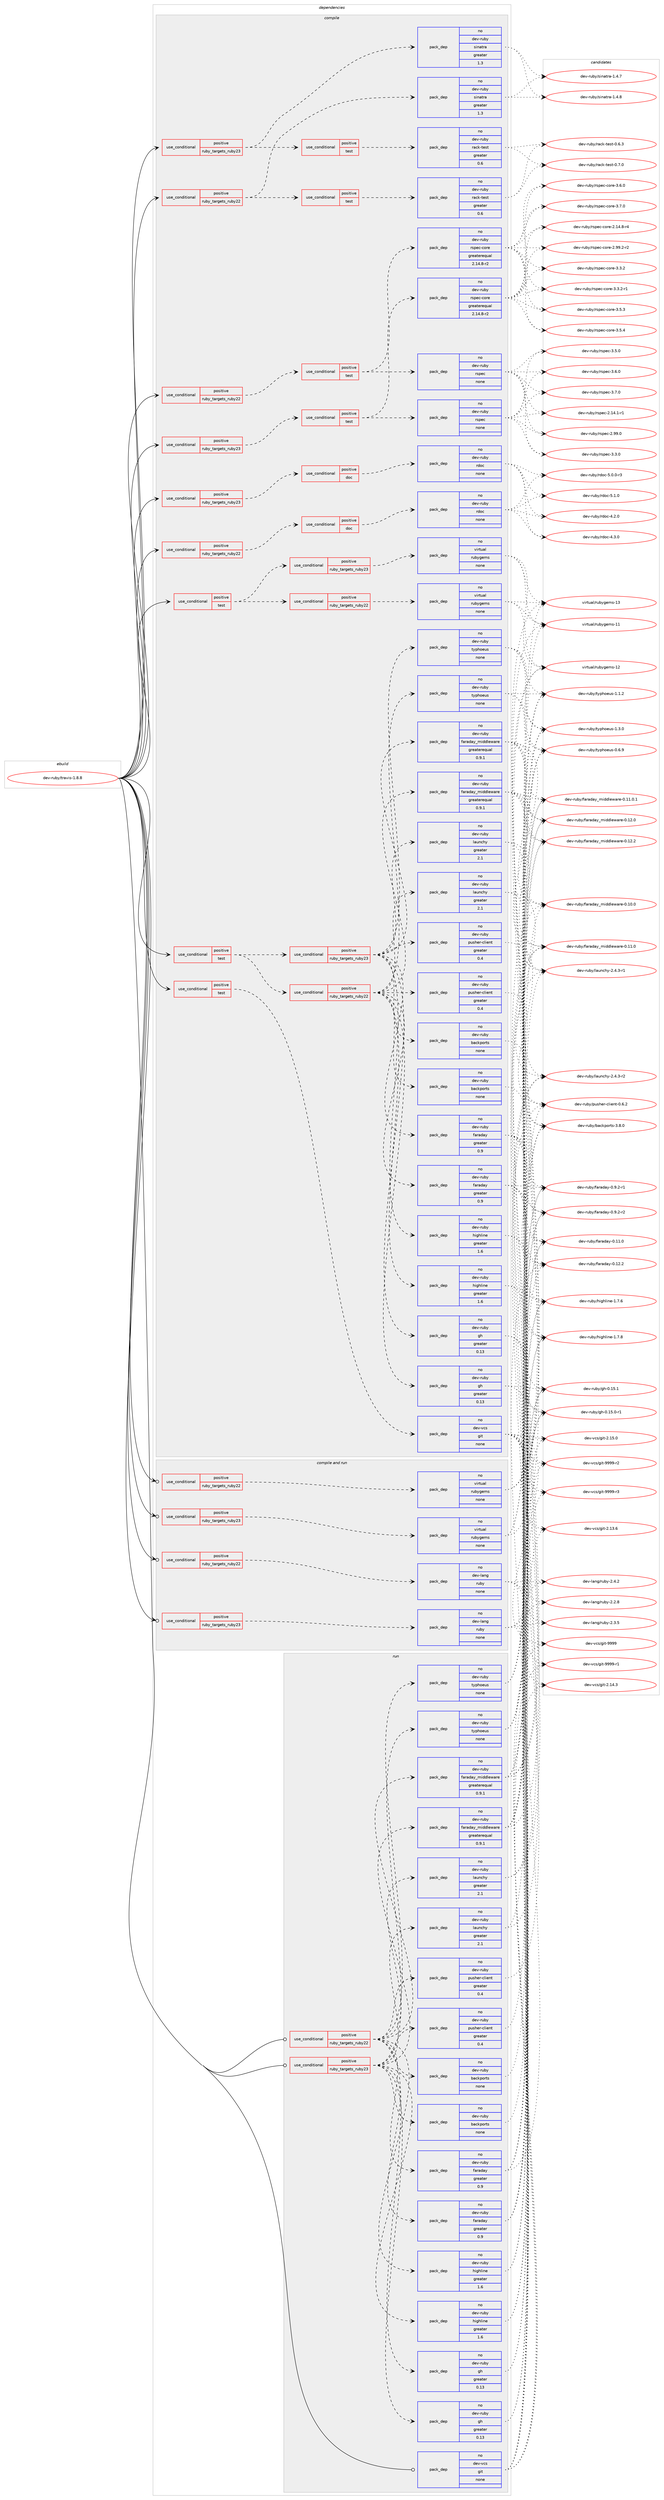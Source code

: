 digraph prolog {

# *************
# Graph options
# *************

newrank=true;
concentrate=true;
compound=true;
graph [rankdir=LR,fontname=Helvetica,fontsize=10,ranksep=1.5];#, ranksep=2.5, nodesep=0.2];
edge  [arrowhead=vee];
node  [fontname=Helvetica,fontsize=10];

# **********
# The ebuild
# **********

subgraph cluster_leftcol {
color=gray;
rank=same;
label=<<i>ebuild</i>>;
id [label="dev-ruby/travis-1.8.8", color=red, width=4, href="../dev-ruby/travis-1.8.8.svg"];
}

# ****************
# The dependencies
# ****************

subgraph cluster_midcol {
color=gray;
label=<<i>dependencies</i>>;
subgraph cluster_compile {
fillcolor="#eeeeee";
style=filled;
label=<<i>compile</i>>;
subgraph cond75368 {
dependency275379 [label=<<TABLE BORDER="0" CELLBORDER="1" CELLSPACING="0" CELLPADDING="4"><TR><TD ROWSPAN="3" CELLPADDING="10">use_conditional</TD></TR><TR><TD>positive</TD></TR><TR><TD>ruby_targets_ruby22</TD></TR></TABLE>>, shape=none, color=red];
subgraph cond75369 {
dependency275380 [label=<<TABLE BORDER="0" CELLBORDER="1" CELLSPACING="0" CELLPADDING="4"><TR><TD ROWSPAN="3" CELLPADDING="10">use_conditional</TD></TR><TR><TD>positive</TD></TR><TR><TD>doc</TD></TR></TABLE>>, shape=none, color=red];
subgraph pack195895 {
dependency275381 [label=<<TABLE BORDER="0" CELLBORDER="1" CELLSPACING="0" CELLPADDING="4" WIDTH="220"><TR><TD ROWSPAN="6" CELLPADDING="30">pack_dep</TD></TR><TR><TD WIDTH="110">no</TD></TR><TR><TD>dev-ruby</TD></TR><TR><TD>rdoc</TD></TR><TR><TD>none</TD></TR><TR><TD></TD></TR></TABLE>>, shape=none, color=blue];
}
dependency275380:e -> dependency275381:w [weight=20,style="dashed",arrowhead="vee"];
}
dependency275379:e -> dependency275380:w [weight=20,style="dashed",arrowhead="vee"];
}
id:e -> dependency275379:w [weight=20,style="solid",arrowhead="vee"];
subgraph cond75370 {
dependency275382 [label=<<TABLE BORDER="0" CELLBORDER="1" CELLSPACING="0" CELLPADDING="4"><TR><TD ROWSPAN="3" CELLPADDING="10">use_conditional</TD></TR><TR><TD>positive</TD></TR><TR><TD>ruby_targets_ruby22</TD></TR></TABLE>>, shape=none, color=red];
subgraph cond75371 {
dependency275383 [label=<<TABLE BORDER="0" CELLBORDER="1" CELLSPACING="0" CELLPADDING="4"><TR><TD ROWSPAN="3" CELLPADDING="10">use_conditional</TD></TR><TR><TD>positive</TD></TR><TR><TD>test</TD></TR></TABLE>>, shape=none, color=red];
subgraph pack195896 {
dependency275384 [label=<<TABLE BORDER="0" CELLBORDER="1" CELLSPACING="0" CELLPADDING="4" WIDTH="220"><TR><TD ROWSPAN="6" CELLPADDING="30">pack_dep</TD></TR><TR><TD WIDTH="110">no</TD></TR><TR><TD>dev-ruby</TD></TR><TR><TD>rack-test</TD></TR><TR><TD>greater</TD></TR><TR><TD>0.6</TD></TR></TABLE>>, shape=none, color=blue];
}
dependency275383:e -> dependency275384:w [weight=20,style="dashed",arrowhead="vee"];
}
dependency275382:e -> dependency275383:w [weight=20,style="dashed",arrowhead="vee"];
subgraph pack195897 {
dependency275385 [label=<<TABLE BORDER="0" CELLBORDER="1" CELLSPACING="0" CELLPADDING="4" WIDTH="220"><TR><TD ROWSPAN="6" CELLPADDING="30">pack_dep</TD></TR><TR><TD WIDTH="110">no</TD></TR><TR><TD>dev-ruby</TD></TR><TR><TD>sinatra</TD></TR><TR><TD>greater</TD></TR><TR><TD>1.3</TD></TR></TABLE>>, shape=none, color=blue];
}
dependency275382:e -> dependency275385:w [weight=20,style="dashed",arrowhead="vee"];
}
id:e -> dependency275382:w [weight=20,style="solid",arrowhead="vee"];
subgraph cond75372 {
dependency275386 [label=<<TABLE BORDER="0" CELLBORDER="1" CELLSPACING="0" CELLPADDING="4"><TR><TD ROWSPAN="3" CELLPADDING="10">use_conditional</TD></TR><TR><TD>positive</TD></TR><TR><TD>ruby_targets_ruby22</TD></TR></TABLE>>, shape=none, color=red];
subgraph cond75373 {
dependency275387 [label=<<TABLE BORDER="0" CELLBORDER="1" CELLSPACING="0" CELLPADDING="4"><TR><TD ROWSPAN="3" CELLPADDING="10">use_conditional</TD></TR><TR><TD>positive</TD></TR><TR><TD>test</TD></TR></TABLE>>, shape=none, color=red];
subgraph pack195898 {
dependency275388 [label=<<TABLE BORDER="0" CELLBORDER="1" CELLSPACING="0" CELLPADDING="4" WIDTH="220"><TR><TD ROWSPAN="6" CELLPADDING="30">pack_dep</TD></TR><TR><TD WIDTH="110">no</TD></TR><TR><TD>dev-ruby</TD></TR><TR><TD>rspec</TD></TR><TR><TD>none</TD></TR><TR><TD></TD></TR></TABLE>>, shape=none, color=blue];
}
dependency275387:e -> dependency275388:w [weight=20,style="dashed",arrowhead="vee"];
subgraph pack195899 {
dependency275389 [label=<<TABLE BORDER="0" CELLBORDER="1" CELLSPACING="0" CELLPADDING="4" WIDTH="220"><TR><TD ROWSPAN="6" CELLPADDING="30">pack_dep</TD></TR><TR><TD WIDTH="110">no</TD></TR><TR><TD>dev-ruby</TD></TR><TR><TD>rspec-core</TD></TR><TR><TD>greaterequal</TD></TR><TR><TD>2.14.8-r2</TD></TR></TABLE>>, shape=none, color=blue];
}
dependency275387:e -> dependency275389:w [weight=20,style="dashed",arrowhead="vee"];
}
dependency275386:e -> dependency275387:w [weight=20,style="dashed",arrowhead="vee"];
}
id:e -> dependency275386:w [weight=20,style="solid",arrowhead="vee"];
subgraph cond75374 {
dependency275390 [label=<<TABLE BORDER="0" CELLBORDER="1" CELLSPACING="0" CELLPADDING="4"><TR><TD ROWSPAN="3" CELLPADDING="10">use_conditional</TD></TR><TR><TD>positive</TD></TR><TR><TD>ruby_targets_ruby23</TD></TR></TABLE>>, shape=none, color=red];
subgraph cond75375 {
dependency275391 [label=<<TABLE BORDER="0" CELLBORDER="1" CELLSPACING="0" CELLPADDING="4"><TR><TD ROWSPAN="3" CELLPADDING="10">use_conditional</TD></TR><TR><TD>positive</TD></TR><TR><TD>doc</TD></TR></TABLE>>, shape=none, color=red];
subgraph pack195900 {
dependency275392 [label=<<TABLE BORDER="0" CELLBORDER="1" CELLSPACING="0" CELLPADDING="4" WIDTH="220"><TR><TD ROWSPAN="6" CELLPADDING="30">pack_dep</TD></TR><TR><TD WIDTH="110">no</TD></TR><TR><TD>dev-ruby</TD></TR><TR><TD>rdoc</TD></TR><TR><TD>none</TD></TR><TR><TD></TD></TR></TABLE>>, shape=none, color=blue];
}
dependency275391:e -> dependency275392:w [weight=20,style="dashed",arrowhead="vee"];
}
dependency275390:e -> dependency275391:w [weight=20,style="dashed",arrowhead="vee"];
}
id:e -> dependency275390:w [weight=20,style="solid",arrowhead="vee"];
subgraph cond75376 {
dependency275393 [label=<<TABLE BORDER="0" CELLBORDER="1" CELLSPACING="0" CELLPADDING="4"><TR><TD ROWSPAN="3" CELLPADDING="10">use_conditional</TD></TR><TR><TD>positive</TD></TR><TR><TD>ruby_targets_ruby23</TD></TR></TABLE>>, shape=none, color=red];
subgraph cond75377 {
dependency275394 [label=<<TABLE BORDER="0" CELLBORDER="1" CELLSPACING="0" CELLPADDING="4"><TR><TD ROWSPAN="3" CELLPADDING="10">use_conditional</TD></TR><TR><TD>positive</TD></TR><TR><TD>test</TD></TR></TABLE>>, shape=none, color=red];
subgraph pack195901 {
dependency275395 [label=<<TABLE BORDER="0" CELLBORDER="1" CELLSPACING="0" CELLPADDING="4" WIDTH="220"><TR><TD ROWSPAN="6" CELLPADDING="30">pack_dep</TD></TR><TR><TD WIDTH="110">no</TD></TR><TR><TD>dev-ruby</TD></TR><TR><TD>rack-test</TD></TR><TR><TD>greater</TD></TR><TR><TD>0.6</TD></TR></TABLE>>, shape=none, color=blue];
}
dependency275394:e -> dependency275395:w [weight=20,style="dashed",arrowhead="vee"];
}
dependency275393:e -> dependency275394:w [weight=20,style="dashed",arrowhead="vee"];
subgraph pack195902 {
dependency275396 [label=<<TABLE BORDER="0" CELLBORDER="1" CELLSPACING="0" CELLPADDING="4" WIDTH="220"><TR><TD ROWSPAN="6" CELLPADDING="30">pack_dep</TD></TR><TR><TD WIDTH="110">no</TD></TR><TR><TD>dev-ruby</TD></TR><TR><TD>sinatra</TD></TR><TR><TD>greater</TD></TR><TR><TD>1.3</TD></TR></TABLE>>, shape=none, color=blue];
}
dependency275393:e -> dependency275396:w [weight=20,style="dashed",arrowhead="vee"];
}
id:e -> dependency275393:w [weight=20,style="solid",arrowhead="vee"];
subgraph cond75378 {
dependency275397 [label=<<TABLE BORDER="0" CELLBORDER="1" CELLSPACING="0" CELLPADDING="4"><TR><TD ROWSPAN="3" CELLPADDING="10">use_conditional</TD></TR><TR><TD>positive</TD></TR><TR><TD>ruby_targets_ruby23</TD></TR></TABLE>>, shape=none, color=red];
subgraph cond75379 {
dependency275398 [label=<<TABLE BORDER="0" CELLBORDER="1" CELLSPACING="0" CELLPADDING="4"><TR><TD ROWSPAN="3" CELLPADDING="10">use_conditional</TD></TR><TR><TD>positive</TD></TR><TR><TD>test</TD></TR></TABLE>>, shape=none, color=red];
subgraph pack195903 {
dependency275399 [label=<<TABLE BORDER="0" CELLBORDER="1" CELLSPACING="0" CELLPADDING="4" WIDTH="220"><TR><TD ROWSPAN="6" CELLPADDING="30">pack_dep</TD></TR><TR><TD WIDTH="110">no</TD></TR><TR><TD>dev-ruby</TD></TR><TR><TD>rspec</TD></TR><TR><TD>none</TD></TR><TR><TD></TD></TR></TABLE>>, shape=none, color=blue];
}
dependency275398:e -> dependency275399:w [weight=20,style="dashed",arrowhead="vee"];
subgraph pack195904 {
dependency275400 [label=<<TABLE BORDER="0" CELLBORDER="1" CELLSPACING="0" CELLPADDING="4" WIDTH="220"><TR><TD ROWSPAN="6" CELLPADDING="30">pack_dep</TD></TR><TR><TD WIDTH="110">no</TD></TR><TR><TD>dev-ruby</TD></TR><TR><TD>rspec-core</TD></TR><TR><TD>greaterequal</TD></TR><TR><TD>2.14.8-r2</TD></TR></TABLE>>, shape=none, color=blue];
}
dependency275398:e -> dependency275400:w [weight=20,style="dashed",arrowhead="vee"];
}
dependency275397:e -> dependency275398:w [weight=20,style="dashed",arrowhead="vee"];
}
id:e -> dependency275397:w [weight=20,style="solid",arrowhead="vee"];
subgraph cond75380 {
dependency275401 [label=<<TABLE BORDER="0" CELLBORDER="1" CELLSPACING="0" CELLPADDING="4"><TR><TD ROWSPAN="3" CELLPADDING="10">use_conditional</TD></TR><TR><TD>positive</TD></TR><TR><TD>test</TD></TR></TABLE>>, shape=none, color=red];
subgraph cond75381 {
dependency275402 [label=<<TABLE BORDER="0" CELLBORDER="1" CELLSPACING="0" CELLPADDING="4"><TR><TD ROWSPAN="3" CELLPADDING="10">use_conditional</TD></TR><TR><TD>positive</TD></TR><TR><TD>ruby_targets_ruby22</TD></TR></TABLE>>, shape=none, color=red];
subgraph pack195905 {
dependency275403 [label=<<TABLE BORDER="0" CELLBORDER="1" CELLSPACING="0" CELLPADDING="4" WIDTH="220"><TR><TD ROWSPAN="6" CELLPADDING="30">pack_dep</TD></TR><TR><TD WIDTH="110">no</TD></TR><TR><TD>dev-ruby</TD></TR><TR><TD>backports</TD></TR><TR><TD>none</TD></TR><TR><TD></TD></TR></TABLE>>, shape=none, color=blue];
}
dependency275402:e -> dependency275403:w [weight=20,style="dashed",arrowhead="vee"];
subgraph pack195906 {
dependency275404 [label=<<TABLE BORDER="0" CELLBORDER="1" CELLSPACING="0" CELLPADDING="4" WIDTH="220"><TR><TD ROWSPAN="6" CELLPADDING="30">pack_dep</TD></TR><TR><TD WIDTH="110">no</TD></TR><TR><TD>dev-ruby</TD></TR><TR><TD>faraday</TD></TR><TR><TD>greater</TD></TR><TR><TD>0.9</TD></TR></TABLE>>, shape=none, color=blue];
}
dependency275402:e -> dependency275404:w [weight=20,style="dashed",arrowhead="vee"];
subgraph pack195907 {
dependency275405 [label=<<TABLE BORDER="0" CELLBORDER="1" CELLSPACING="0" CELLPADDING="4" WIDTH="220"><TR><TD ROWSPAN="6" CELLPADDING="30">pack_dep</TD></TR><TR><TD WIDTH="110">no</TD></TR><TR><TD>dev-ruby</TD></TR><TR><TD>faraday_middleware</TD></TR><TR><TD>greaterequal</TD></TR><TR><TD>0.9.1</TD></TR></TABLE>>, shape=none, color=blue];
}
dependency275402:e -> dependency275405:w [weight=20,style="dashed",arrowhead="vee"];
subgraph pack195908 {
dependency275406 [label=<<TABLE BORDER="0" CELLBORDER="1" CELLSPACING="0" CELLPADDING="4" WIDTH="220"><TR><TD ROWSPAN="6" CELLPADDING="30">pack_dep</TD></TR><TR><TD WIDTH="110">no</TD></TR><TR><TD>dev-ruby</TD></TR><TR><TD>gh</TD></TR><TR><TD>greater</TD></TR><TR><TD>0.13</TD></TR></TABLE>>, shape=none, color=blue];
}
dependency275402:e -> dependency275406:w [weight=20,style="dashed",arrowhead="vee"];
subgraph pack195909 {
dependency275407 [label=<<TABLE BORDER="0" CELLBORDER="1" CELLSPACING="0" CELLPADDING="4" WIDTH="220"><TR><TD ROWSPAN="6" CELLPADDING="30">pack_dep</TD></TR><TR><TD WIDTH="110">no</TD></TR><TR><TD>dev-ruby</TD></TR><TR><TD>highline</TD></TR><TR><TD>greater</TD></TR><TR><TD>1.6</TD></TR></TABLE>>, shape=none, color=blue];
}
dependency275402:e -> dependency275407:w [weight=20,style="dashed",arrowhead="vee"];
subgraph pack195910 {
dependency275408 [label=<<TABLE BORDER="0" CELLBORDER="1" CELLSPACING="0" CELLPADDING="4" WIDTH="220"><TR><TD ROWSPAN="6" CELLPADDING="30">pack_dep</TD></TR><TR><TD WIDTH="110">no</TD></TR><TR><TD>dev-ruby</TD></TR><TR><TD>launchy</TD></TR><TR><TD>greater</TD></TR><TR><TD>2.1</TD></TR></TABLE>>, shape=none, color=blue];
}
dependency275402:e -> dependency275408:w [weight=20,style="dashed",arrowhead="vee"];
subgraph pack195911 {
dependency275409 [label=<<TABLE BORDER="0" CELLBORDER="1" CELLSPACING="0" CELLPADDING="4" WIDTH="220"><TR><TD ROWSPAN="6" CELLPADDING="30">pack_dep</TD></TR><TR><TD WIDTH="110">no</TD></TR><TR><TD>dev-ruby</TD></TR><TR><TD>pusher-client</TD></TR><TR><TD>greater</TD></TR><TR><TD>0.4</TD></TR></TABLE>>, shape=none, color=blue];
}
dependency275402:e -> dependency275409:w [weight=20,style="dashed",arrowhead="vee"];
subgraph pack195912 {
dependency275410 [label=<<TABLE BORDER="0" CELLBORDER="1" CELLSPACING="0" CELLPADDING="4" WIDTH="220"><TR><TD ROWSPAN="6" CELLPADDING="30">pack_dep</TD></TR><TR><TD WIDTH="110">no</TD></TR><TR><TD>dev-ruby</TD></TR><TR><TD>typhoeus</TD></TR><TR><TD>none</TD></TR><TR><TD></TD></TR></TABLE>>, shape=none, color=blue];
}
dependency275402:e -> dependency275410:w [weight=20,style="dashed",arrowhead="vee"];
}
dependency275401:e -> dependency275402:w [weight=20,style="dashed",arrowhead="vee"];
subgraph cond75382 {
dependency275411 [label=<<TABLE BORDER="0" CELLBORDER="1" CELLSPACING="0" CELLPADDING="4"><TR><TD ROWSPAN="3" CELLPADDING="10">use_conditional</TD></TR><TR><TD>positive</TD></TR><TR><TD>ruby_targets_ruby23</TD></TR></TABLE>>, shape=none, color=red];
subgraph pack195913 {
dependency275412 [label=<<TABLE BORDER="0" CELLBORDER="1" CELLSPACING="0" CELLPADDING="4" WIDTH="220"><TR><TD ROWSPAN="6" CELLPADDING="30">pack_dep</TD></TR><TR><TD WIDTH="110">no</TD></TR><TR><TD>dev-ruby</TD></TR><TR><TD>backports</TD></TR><TR><TD>none</TD></TR><TR><TD></TD></TR></TABLE>>, shape=none, color=blue];
}
dependency275411:e -> dependency275412:w [weight=20,style="dashed",arrowhead="vee"];
subgraph pack195914 {
dependency275413 [label=<<TABLE BORDER="0" CELLBORDER="1" CELLSPACING="0" CELLPADDING="4" WIDTH="220"><TR><TD ROWSPAN="6" CELLPADDING="30">pack_dep</TD></TR><TR><TD WIDTH="110">no</TD></TR><TR><TD>dev-ruby</TD></TR><TR><TD>faraday</TD></TR><TR><TD>greater</TD></TR><TR><TD>0.9</TD></TR></TABLE>>, shape=none, color=blue];
}
dependency275411:e -> dependency275413:w [weight=20,style="dashed",arrowhead="vee"];
subgraph pack195915 {
dependency275414 [label=<<TABLE BORDER="0" CELLBORDER="1" CELLSPACING="0" CELLPADDING="4" WIDTH="220"><TR><TD ROWSPAN="6" CELLPADDING="30">pack_dep</TD></TR><TR><TD WIDTH="110">no</TD></TR><TR><TD>dev-ruby</TD></TR><TR><TD>faraday_middleware</TD></TR><TR><TD>greaterequal</TD></TR><TR><TD>0.9.1</TD></TR></TABLE>>, shape=none, color=blue];
}
dependency275411:e -> dependency275414:w [weight=20,style="dashed",arrowhead="vee"];
subgraph pack195916 {
dependency275415 [label=<<TABLE BORDER="0" CELLBORDER="1" CELLSPACING="0" CELLPADDING="4" WIDTH="220"><TR><TD ROWSPAN="6" CELLPADDING="30">pack_dep</TD></TR><TR><TD WIDTH="110">no</TD></TR><TR><TD>dev-ruby</TD></TR><TR><TD>gh</TD></TR><TR><TD>greater</TD></TR><TR><TD>0.13</TD></TR></TABLE>>, shape=none, color=blue];
}
dependency275411:e -> dependency275415:w [weight=20,style="dashed",arrowhead="vee"];
subgraph pack195917 {
dependency275416 [label=<<TABLE BORDER="0" CELLBORDER="1" CELLSPACING="0" CELLPADDING="4" WIDTH="220"><TR><TD ROWSPAN="6" CELLPADDING="30">pack_dep</TD></TR><TR><TD WIDTH="110">no</TD></TR><TR><TD>dev-ruby</TD></TR><TR><TD>highline</TD></TR><TR><TD>greater</TD></TR><TR><TD>1.6</TD></TR></TABLE>>, shape=none, color=blue];
}
dependency275411:e -> dependency275416:w [weight=20,style="dashed",arrowhead="vee"];
subgraph pack195918 {
dependency275417 [label=<<TABLE BORDER="0" CELLBORDER="1" CELLSPACING="0" CELLPADDING="4" WIDTH="220"><TR><TD ROWSPAN="6" CELLPADDING="30">pack_dep</TD></TR><TR><TD WIDTH="110">no</TD></TR><TR><TD>dev-ruby</TD></TR><TR><TD>launchy</TD></TR><TR><TD>greater</TD></TR><TR><TD>2.1</TD></TR></TABLE>>, shape=none, color=blue];
}
dependency275411:e -> dependency275417:w [weight=20,style="dashed",arrowhead="vee"];
subgraph pack195919 {
dependency275418 [label=<<TABLE BORDER="0" CELLBORDER="1" CELLSPACING="0" CELLPADDING="4" WIDTH="220"><TR><TD ROWSPAN="6" CELLPADDING="30">pack_dep</TD></TR><TR><TD WIDTH="110">no</TD></TR><TR><TD>dev-ruby</TD></TR><TR><TD>pusher-client</TD></TR><TR><TD>greater</TD></TR><TR><TD>0.4</TD></TR></TABLE>>, shape=none, color=blue];
}
dependency275411:e -> dependency275418:w [weight=20,style="dashed",arrowhead="vee"];
subgraph pack195920 {
dependency275419 [label=<<TABLE BORDER="0" CELLBORDER="1" CELLSPACING="0" CELLPADDING="4" WIDTH="220"><TR><TD ROWSPAN="6" CELLPADDING="30">pack_dep</TD></TR><TR><TD WIDTH="110">no</TD></TR><TR><TD>dev-ruby</TD></TR><TR><TD>typhoeus</TD></TR><TR><TD>none</TD></TR><TR><TD></TD></TR></TABLE>>, shape=none, color=blue];
}
dependency275411:e -> dependency275419:w [weight=20,style="dashed",arrowhead="vee"];
}
dependency275401:e -> dependency275411:w [weight=20,style="dashed",arrowhead="vee"];
}
id:e -> dependency275401:w [weight=20,style="solid",arrowhead="vee"];
subgraph cond75383 {
dependency275420 [label=<<TABLE BORDER="0" CELLBORDER="1" CELLSPACING="0" CELLPADDING="4"><TR><TD ROWSPAN="3" CELLPADDING="10">use_conditional</TD></TR><TR><TD>positive</TD></TR><TR><TD>test</TD></TR></TABLE>>, shape=none, color=red];
subgraph cond75384 {
dependency275421 [label=<<TABLE BORDER="0" CELLBORDER="1" CELLSPACING="0" CELLPADDING="4"><TR><TD ROWSPAN="3" CELLPADDING="10">use_conditional</TD></TR><TR><TD>positive</TD></TR><TR><TD>ruby_targets_ruby22</TD></TR></TABLE>>, shape=none, color=red];
subgraph pack195921 {
dependency275422 [label=<<TABLE BORDER="0" CELLBORDER="1" CELLSPACING="0" CELLPADDING="4" WIDTH="220"><TR><TD ROWSPAN="6" CELLPADDING="30">pack_dep</TD></TR><TR><TD WIDTH="110">no</TD></TR><TR><TD>virtual</TD></TR><TR><TD>rubygems</TD></TR><TR><TD>none</TD></TR><TR><TD></TD></TR></TABLE>>, shape=none, color=blue];
}
dependency275421:e -> dependency275422:w [weight=20,style="dashed",arrowhead="vee"];
}
dependency275420:e -> dependency275421:w [weight=20,style="dashed",arrowhead="vee"];
subgraph cond75385 {
dependency275423 [label=<<TABLE BORDER="0" CELLBORDER="1" CELLSPACING="0" CELLPADDING="4"><TR><TD ROWSPAN="3" CELLPADDING="10">use_conditional</TD></TR><TR><TD>positive</TD></TR><TR><TD>ruby_targets_ruby23</TD></TR></TABLE>>, shape=none, color=red];
subgraph pack195922 {
dependency275424 [label=<<TABLE BORDER="0" CELLBORDER="1" CELLSPACING="0" CELLPADDING="4" WIDTH="220"><TR><TD ROWSPAN="6" CELLPADDING="30">pack_dep</TD></TR><TR><TD WIDTH="110">no</TD></TR><TR><TD>virtual</TD></TR><TR><TD>rubygems</TD></TR><TR><TD>none</TD></TR><TR><TD></TD></TR></TABLE>>, shape=none, color=blue];
}
dependency275423:e -> dependency275424:w [weight=20,style="dashed",arrowhead="vee"];
}
dependency275420:e -> dependency275423:w [weight=20,style="dashed",arrowhead="vee"];
}
id:e -> dependency275420:w [weight=20,style="solid",arrowhead="vee"];
subgraph cond75386 {
dependency275425 [label=<<TABLE BORDER="0" CELLBORDER="1" CELLSPACING="0" CELLPADDING="4"><TR><TD ROWSPAN="3" CELLPADDING="10">use_conditional</TD></TR><TR><TD>positive</TD></TR><TR><TD>test</TD></TR></TABLE>>, shape=none, color=red];
subgraph pack195923 {
dependency275426 [label=<<TABLE BORDER="0" CELLBORDER="1" CELLSPACING="0" CELLPADDING="4" WIDTH="220"><TR><TD ROWSPAN="6" CELLPADDING="30">pack_dep</TD></TR><TR><TD WIDTH="110">no</TD></TR><TR><TD>dev-vcs</TD></TR><TR><TD>git</TD></TR><TR><TD>none</TD></TR><TR><TD></TD></TR></TABLE>>, shape=none, color=blue];
}
dependency275425:e -> dependency275426:w [weight=20,style="dashed",arrowhead="vee"];
}
id:e -> dependency275425:w [weight=20,style="solid",arrowhead="vee"];
}
subgraph cluster_compileandrun {
fillcolor="#eeeeee";
style=filled;
label=<<i>compile and run</i>>;
subgraph cond75387 {
dependency275427 [label=<<TABLE BORDER="0" CELLBORDER="1" CELLSPACING="0" CELLPADDING="4"><TR><TD ROWSPAN="3" CELLPADDING="10">use_conditional</TD></TR><TR><TD>positive</TD></TR><TR><TD>ruby_targets_ruby22</TD></TR></TABLE>>, shape=none, color=red];
subgraph pack195924 {
dependency275428 [label=<<TABLE BORDER="0" CELLBORDER="1" CELLSPACING="0" CELLPADDING="4" WIDTH="220"><TR><TD ROWSPAN="6" CELLPADDING="30">pack_dep</TD></TR><TR><TD WIDTH="110">no</TD></TR><TR><TD>dev-lang</TD></TR><TR><TD>ruby</TD></TR><TR><TD>none</TD></TR><TR><TD></TD></TR></TABLE>>, shape=none, color=blue];
}
dependency275427:e -> dependency275428:w [weight=20,style="dashed",arrowhead="vee"];
}
id:e -> dependency275427:w [weight=20,style="solid",arrowhead="odotvee"];
subgraph cond75388 {
dependency275429 [label=<<TABLE BORDER="0" CELLBORDER="1" CELLSPACING="0" CELLPADDING="4"><TR><TD ROWSPAN="3" CELLPADDING="10">use_conditional</TD></TR><TR><TD>positive</TD></TR><TR><TD>ruby_targets_ruby22</TD></TR></TABLE>>, shape=none, color=red];
subgraph pack195925 {
dependency275430 [label=<<TABLE BORDER="0" CELLBORDER="1" CELLSPACING="0" CELLPADDING="4" WIDTH="220"><TR><TD ROWSPAN="6" CELLPADDING="30">pack_dep</TD></TR><TR><TD WIDTH="110">no</TD></TR><TR><TD>virtual</TD></TR><TR><TD>rubygems</TD></TR><TR><TD>none</TD></TR><TR><TD></TD></TR></TABLE>>, shape=none, color=blue];
}
dependency275429:e -> dependency275430:w [weight=20,style="dashed",arrowhead="vee"];
}
id:e -> dependency275429:w [weight=20,style="solid",arrowhead="odotvee"];
subgraph cond75389 {
dependency275431 [label=<<TABLE BORDER="0" CELLBORDER="1" CELLSPACING="0" CELLPADDING="4"><TR><TD ROWSPAN="3" CELLPADDING="10">use_conditional</TD></TR><TR><TD>positive</TD></TR><TR><TD>ruby_targets_ruby23</TD></TR></TABLE>>, shape=none, color=red];
subgraph pack195926 {
dependency275432 [label=<<TABLE BORDER="0" CELLBORDER="1" CELLSPACING="0" CELLPADDING="4" WIDTH="220"><TR><TD ROWSPAN="6" CELLPADDING="30">pack_dep</TD></TR><TR><TD WIDTH="110">no</TD></TR><TR><TD>dev-lang</TD></TR><TR><TD>ruby</TD></TR><TR><TD>none</TD></TR><TR><TD></TD></TR></TABLE>>, shape=none, color=blue];
}
dependency275431:e -> dependency275432:w [weight=20,style="dashed",arrowhead="vee"];
}
id:e -> dependency275431:w [weight=20,style="solid",arrowhead="odotvee"];
subgraph cond75390 {
dependency275433 [label=<<TABLE BORDER="0" CELLBORDER="1" CELLSPACING="0" CELLPADDING="4"><TR><TD ROWSPAN="3" CELLPADDING="10">use_conditional</TD></TR><TR><TD>positive</TD></TR><TR><TD>ruby_targets_ruby23</TD></TR></TABLE>>, shape=none, color=red];
subgraph pack195927 {
dependency275434 [label=<<TABLE BORDER="0" CELLBORDER="1" CELLSPACING="0" CELLPADDING="4" WIDTH="220"><TR><TD ROWSPAN="6" CELLPADDING="30">pack_dep</TD></TR><TR><TD WIDTH="110">no</TD></TR><TR><TD>virtual</TD></TR><TR><TD>rubygems</TD></TR><TR><TD>none</TD></TR><TR><TD></TD></TR></TABLE>>, shape=none, color=blue];
}
dependency275433:e -> dependency275434:w [weight=20,style="dashed",arrowhead="vee"];
}
id:e -> dependency275433:w [weight=20,style="solid",arrowhead="odotvee"];
}
subgraph cluster_run {
fillcolor="#eeeeee";
style=filled;
label=<<i>run</i>>;
subgraph cond75391 {
dependency275435 [label=<<TABLE BORDER="0" CELLBORDER="1" CELLSPACING="0" CELLPADDING="4"><TR><TD ROWSPAN="3" CELLPADDING="10">use_conditional</TD></TR><TR><TD>positive</TD></TR><TR><TD>ruby_targets_ruby22</TD></TR></TABLE>>, shape=none, color=red];
subgraph pack195928 {
dependency275436 [label=<<TABLE BORDER="0" CELLBORDER="1" CELLSPACING="0" CELLPADDING="4" WIDTH="220"><TR><TD ROWSPAN="6" CELLPADDING="30">pack_dep</TD></TR><TR><TD WIDTH="110">no</TD></TR><TR><TD>dev-ruby</TD></TR><TR><TD>backports</TD></TR><TR><TD>none</TD></TR><TR><TD></TD></TR></TABLE>>, shape=none, color=blue];
}
dependency275435:e -> dependency275436:w [weight=20,style="dashed",arrowhead="vee"];
subgraph pack195929 {
dependency275437 [label=<<TABLE BORDER="0" CELLBORDER="1" CELLSPACING="0" CELLPADDING="4" WIDTH="220"><TR><TD ROWSPAN="6" CELLPADDING="30">pack_dep</TD></TR><TR><TD WIDTH="110">no</TD></TR><TR><TD>dev-ruby</TD></TR><TR><TD>faraday</TD></TR><TR><TD>greater</TD></TR><TR><TD>0.9</TD></TR></TABLE>>, shape=none, color=blue];
}
dependency275435:e -> dependency275437:w [weight=20,style="dashed",arrowhead="vee"];
subgraph pack195930 {
dependency275438 [label=<<TABLE BORDER="0" CELLBORDER="1" CELLSPACING="0" CELLPADDING="4" WIDTH="220"><TR><TD ROWSPAN="6" CELLPADDING="30">pack_dep</TD></TR><TR><TD WIDTH="110">no</TD></TR><TR><TD>dev-ruby</TD></TR><TR><TD>faraday_middleware</TD></TR><TR><TD>greaterequal</TD></TR><TR><TD>0.9.1</TD></TR></TABLE>>, shape=none, color=blue];
}
dependency275435:e -> dependency275438:w [weight=20,style="dashed",arrowhead="vee"];
subgraph pack195931 {
dependency275439 [label=<<TABLE BORDER="0" CELLBORDER="1" CELLSPACING="0" CELLPADDING="4" WIDTH="220"><TR><TD ROWSPAN="6" CELLPADDING="30">pack_dep</TD></TR><TR><TD WIDTH="110">no</TD></TR><TR><TD>dev-ruby</TD></TR><TR><TD>gh</TD></TR><TR><TD>greater</TD></TR><TR><TD>0.13</TD></TR></TABLE>>, shape=none, color=blue];
}
dependency275435:e -> dependency275439:w [weight=20,style="dashed",arrowhead="vee"];
subgraph pack195932 {
dependency275440 [label=<<TABLE BORDER="0" CELLBORDER="1" CELLSPACING="0" CELLPADDING="4" WIDTH="220"><TR><TD ROWSPAN="6" CELLPADDING="30">pack_dep</TD></TR><TR><TD WIDTH="110">no</TD></TR><TR><TD>dev-ruby</TD></TR><TR><TD>highline</TD></TR><TR><TD>greater</TD></TR><TR><TD>1.6</TD></TR></TABLE>>, shape=none, color=blue];
}
dependency275435:e -> dependency275440:w [weight=20,style="dashed",arrowhead="vee"];
subgraph pack195933 {
dependency275441 [label=<<TABLE BORDER="0" CELLBORDER="1" CELLSPACING="0" CELLPADDING="4" WIDTH="220"><TR><TD ROWSPAN="6" CELLPADDING="30">pack_dep</TD></TR><TR><TD WIDTH="110">no</TD></TR><TR><TD>dev-ruby</TD></TR><TR><TD>launchy</TD></TR><TR><TD>greater</TD></TR><TR><TD>2.1</TD></TR></TABLE>>, shape=none, color=blue];
}
dependency275435:e -> dependency275441:w [weight=20,style="dashed",arrowhead="vee"];
subgraph pack195934 {
dependency275442 [label=<<TABLE BORDER="0" CELLBORDER="1" CELLSPACING="0" CELLPADDING="4" WIDTH="220"><TR><TD ROWSPAN="6" CELLPADDING="30">pack_dep</TD></TR><TR><TD WIDTH="110">no</TD></TR><TR><TD>dev-ruby</TD></TR><TR><TD>pusher-client</TD></TR><TR><TD>greater</TD></TR><TR><TD>0.4</TD></TR></TABLE>>, shape=none, color=blue];
}
dependency275435:e -> dependency275442:w [weight=20,style="dashed",arrowhead="vee"];
subgraph pack195935 {
dependency275443 [label=<<TABLE BORDER="0" CELLBORDER="1" CELLSPACING="0" CELLPADDING="4" WIDTH="220"><TR><TD ROWSPAN="6" CELLPADDING="30">pack_dep</TD></TR><TR><TD WIDTH="110">no</TD></TR><TR><TD>dev-ruby</TD></TR><TR><TD>typhoeus</TD></TR><TR><TD>none</TD></TR><TR><TD></TD></TR></TABLE>>, shape=none, color=blue];
}
dependency275435:e -> dependency275443:w [weight=20,style="dashed",arrowhead="vee"];
}
id:e -> dependency275435:w [weight=20,style="solid",arrowhead="odot"];
subgraph cond75392 {
dependency275444 [label=<<TABLE BORDER="0" CELLBORDER="1" CELLSPACING="0" CELLPADDING="4"><TR><TD ROWSPAN="3" CELLPADDING="10">use_conditional</TD></TR><TR><TD>positive</TD></TR><TR><TD>ruby_targets_ruby23</TD></TR></TABLE>>, shape=none, color=red];
subgraph pack195936 {
dependency275445 [label=<<TABLE BORDER="0" CELLBORDER="1" CELLSPACING="0" CELLPADDING="4" WIDTH="220"><TR><TD ROWSPAN="6" CELLPADDING="30">pack_dep</TD></TR><TR><TD WIDTH="110">no</TD></TR><TR><TD>dev-ruby</TD></TR><TR><TD>backports</TD></TR><TR><TD>none</TD></TR><TR><TD></TD></TR></TABLE>>, shape=none, color=blue];
}
dependency275444:e -> dependency275445:w [weight=20,style="dashed",arrowhead="vee"];
subgraph pack195937 {
dependency275446 [label=<<TABLE BORDER="0" CELLBORDER="1" CELLSPACING="0" CELLPADDING="4" WIDTH="220"><TR><TD ROWSPAN="6" CELLPADDING="30">pack_dep</TD></TR><TR><TD WIDTH="110">no</TD></TR><TR><TD>dev-ruby</TD></TR><TR><TD>faraday</TD></TR><TR><TD>greater</TD></TR><TR><TD>0.9</TD></TR></TABLE>>, shape=none, color=blue];
}
dependency275444:e -> dependency275446:w [weight=20,style="dashed",arrowhead="vee"];
subgraph pack195938 {
dependency275447 [label=<<TABLE BORDER="0" CELLBORDER="1" CELLSPACING="0" CELLPADDING="4" WIDTH="220"><TR><TD ROWSPAN="6" CELLPADDING="30">pack_dep</TD></TR><TR><TD WIDTH="110">no</TD></TR><TR><TD>dev-ruby</TD></TR><TR><TD>faraday_middleware</TD></TR><TR><TD>greaterequal</TD></TR><TR><TD>0.9.1</TD></TR></TABLE>>, shape=none, color=blue];
}
dependency275444:e -> dependency275447:w [weight=20,style="dashed",arrowhead="vee"];
subgraph pack195939 {
dependency275448 [label=<<TABLE BORDER="0" CELLBORDER="1" CELLSPACING="0" CELLPADDING="4" WIDTH="220"><TR><TD ROWSPAN="6" CELLPADDING="30">pack_dep</TD></TR><TR><TD WIDTH="110">no</TD></TR><TR><TD>dev-ruby</TD></TR><TR><TD>gh</TD></TR><TR><TD>greater</TD></TR><TR><TD>0.13</TD></TR></TABLE>>, shape=none, color=blue];
}
dependency275444:e -> dependency275448:w [weight=20,style="dashed",arrowhead="vee"];
subgraph pack195940 {
dependency275449 [label=<<TABLE BORDER="0" CELLBORDER="1" CELLSPACING="0" CELLPADDING="4" WIDTH="220"><TR><TD ROWSPAN="6" CELLPADDING="30">pack_dep</TD></TR><TR><TD WIDTH="110">no</TD></TR><TR><TD>dev-ruby</TD></TR><TR><TD>highline</TD></TR><TR><TD>greater</TD></TR><TR><TD>1.6</TD></TR></TABLE>>, shape=none, color=blue];
}
dependency275444:e -> dependency275449:w [weight=20,style="dashed",arrowhead="vee"];
subgraph pack195941 {
dependency275450 [label=<<TABLE BORDER="0" CELLBORDER="1" CELLSPACING="0" CELLPADDING="4" WIDTH="220"><TR><TD ROWSPAN="6" CELLPADDING="30">pack_dep</TD></TR><TR><TD WIDTH="110">no</TD></TR><TR><TD>dev-ruby</TD></TR><TR><TD>launchy</TD></TR><TR><TD>greater</TD></TR><TR><TD>2.1</TD></TR></TABLE>>, shape=none, color=blue];
}
dependency275444:e -> dependency275450:w [weight=20,style="dashed",arrowhead="vee"];
subgraph pack195942 {
dependency275451 [label=<<TABLE BORDER="0" CELLBORDER="1" CELLSPACING="0" CELLPADDING="4" WIDTH="220"><TR><TD ROWSPAN="6" CELLPADDING="30">pack_dep</TD></TR><TR><TD WIDTH="110">no</TD></TR><TR><TD>dev-ruby</TD></TR><TR><TD>pusher-client</TD></TR><TR><TD>greater</TD></TR><TR><TD>0.4</TD></TR></TABLE>>, shape=none, color=blue];
}
dependency275444:e -> dependency275451:w [weight=20,style="dashed",arrowhead="vee"];
subgraph pack195943 {
dependency275452 [label=<<TABLE BORDER="0" CELLBORDER="1" CELLSPACING="0" CELLPADDING="4" WIDTH="220"><TR><TD ROWSPAN="6" CELLPADDING="30">pack_dep</TD></TR><TR><TD WIDTH="110">no</TD></TR><TR><TD>dev-ruby</TD></TR><TR><TD>typhoeus</TD></TR><TR><TD>none</TD></TR><TR><TD></TD></TR></TABLE>>, shape=none, color=blue];
}
dependency275444:e -> dependency275452:w [weight=20,style="dashed",arrowhead="vee"];
}
id:e -> dependency275444:w [weight=20,style="solid",arrowhead="odot"];
subgraph pack195944 {
dependency275453 [label=<<TABLE BORDER="0" CELLBORDER="1" CELLSPACING="0" CELLPADDING="4" WIDTH="220"><TR><TD ROWSPAN="6" CELLPADDING="30">pack_dep</TD></TR><TR><TD WIDTH="110">no</TD></TR><TR><TD>dev-vcs</TD></TR><TR><TD>git</TD></TR><TR><TD>none</TD></TR><TR><TD></TD></TR></TABLE>>, shape=none, color=blue];
}
id:e -> dependency275453:w [weight=20,style="solid",arrowhead="odot"];
}
}

# **************
# The candidates
# **************

subgraph cluster_choices {
rank=same;
color=gray;
label=<<i>candidates</i>>;

subgraph choice195895 {
color=black;
nodesep=1;
choice10010111845114117981214711410011199455246504648 [label="dev-ruby/rdoc-4.2.0", color=red, width=4,href="../dev-ruby/rdoc-4.2.0.svg"];
choice10010111845114117981214711410011199455246514648 [label="dev-ruby/rdoc-4.3.0", color=red, width=4,href="../dev-ruby/rdoc-4.3.0.svg"];
choice100101118451141179812147114100111994553464846484511451 [label="dev-ruby/rdoc-5.0.0-r3", color=red, width=4,href="../dev-ruby/rdoc-5.0.0-r3.svg"];
choice10010111845114117981214711410011199455346494648 [label="dev-ruby/rdoc-5.1.0", color=red, width=4,href="../dev-ruby/rdoc-5.1.0.svg"];
dependency275381:e -> choice10010111845114117981214711410011199455246504648:w [style=dotted,weight="100"];
dependency275381:e -> choice10010111845114117981214711410011199455246514648:w [style=dotted,weight="100"];
dependency275381:e -> choice100101118451141179812147114100111994553464846484511451:w [style=dotted,weight="100"];
dependency275381:e -> choice10010111845114117981214711410011199455346494648:w [style=dotted,weight="100"];
}
subgraph choice195896 {
color=black;
nodesep=1;
choice100101118451141179812147114979910745116101115116454846544651 [label="dev-ruby/rack-test-0.6.3", color=red, width=4,href="../dev-ruby/rack-test-0.6.3.svg"];
choice100101118451141179812147114979910745116101115116454846554648 [label="dev-ruby/rack-test-0.7.0", color=red, width=4,href="../dev-ruby/rack-test-0.7.0.svg"];
dependency275384:e -> choice100101118451141179812147114979910745116101115116454846544651:w [style=dotted,weight="100"];
dependency275384:e -> choice100101118451141179812147114979910745116101115116454846554648:w [style=dotted,weight="100"];
}
subgraph choice195897 {
color=black;
nodesep=1;
choice1001011184511411798121471151051109711611497454946524655 [label="dev-ruby/sinatra-1.4.7", color=red, width=4,href="../dev-ruby/sinatra-1.4.7.svg"];
choice1001011184511411798121471151051109711611497454946524656 [label="dev-ruby/sinatra-1.4.8", color=red, width=4,href="../dev-ruby/sinatra-1.4.8.svg"];
dependency275385:e -> choice1001011184511411798121471151051109711611497454946524655:w [style=dotted,weight="100"];
dependency275385:e -> choice1001011184511411798121471151051109711611497454946524656:w [style=dotted,weight="100"];
}
subgraph choice195898 {
color=black;
nodesep=1;
choice10010111845114117981214711411511210199455046495246494511449 [label="dev-ruby/rspec-2.14.1-r1", color=red, width=4,href="../dev-ruby/rspec-2.14.1-r1.svg"];
choice1001011184511411798121471141151121019945504657574648 [label="dev-ruby/rspec-2.99.0", color=red, width=4,href="../dev-ruby/rspec-2.99.0.svg"];
choice10010111845114117981214711411511210199455146514648 [label="dev-ruby/rspec-3.3.0", color=red, width=4,href="../dev-ruby/rspec-3.3.0.svg"];
choice10010111845114117981214711411511210199455146534648 [label="dev-ruby/rspec-3.5.0", color=red, width=4,href="../dev-ruby/rspec-3.5.0.svg"];
choice10010111845114117981214711411511210199455146544648 [label="dev-ruby/rspec-3.6.0", color=red, width=4,href="../dev-ruby/rspec-3.6.0.svg"];
choice10010111845114117981214711411511210199455146554648 [label="dev-ruby/rspec-3.7.0", color=red, width=4,href="../dev-ruby/rspec-3.7.0.svg"];
dependency275388:e -> choice10010111845114117981214711411511210199455046495246494511449:w [style=dotted,weight="100"];
dependency275388:e -> choice1001011184511411798121471141151121019945504657574648:w [style=dotted,weight="100"];
dependency275388:e -> choice10010111845114117981214711411511210199455146514648:w [style=dotted,weight="100"];
dependency275388:e -> choice10010111845114117981214711411511210199455146534648:w [style=dotted,weight="100"];
dependency275388:e -> choice10010111845114117981214711411511210199455146544648:w [style=dotted,weight="100"];
dependency275388:e -> choice10010111845114117981214711411511210199455146554648:w [style=dotted,weight="100"];
}
subgraph choice195899 {
color=black;
nodesep=1;
choice100101118451141179812147114115112101994599111114101455046495246564511452 [label="dev-ruby/rspec-core-2.14.8-r4", color=red, width=4,href="../dev-ruby/rspec-core-2.14.8-r4.svg"];
choice100101118451141179812147114115112101994599111114101455046575746504511450 [label="dev-ruby/rspec-core-2.99.2-r2", color=red, width=4,href="../dev-ruby/rspec-core-2.99.2-r2.svg"];
choice100101118451141179812147114115112101994599111114101455146514650 [label="dev-ruby/rspec-core-3.3.2", color=red, width=4,href="../dev-ruby/rspec-core-3.3.2.svg"];
choice1001011184511411798121471141151121019945991111141014551465146504511449 [label="dev-ruby/rspec-core-3.3.2-r1", color=red, width=4,href="../dev-ruby/rspec-core-3.3.2-r1.svg"];
choice100101118451141179812147114115112101994599111114101455146534651 [label="dev-ruby/rspec-core-3.5.3", color=red, width=4,href="../dev-ruby/rspec-core-3.5.3.svg"];
choice100101118451141179812147114115112101994599111114101455146534652 [label="dev-ruby/rspec-core-3.5.4", color=red, width=4,href="../dev-ruby/rspec-core-3.5.4.svg"];
choice100101118451141179812147114115112101994599111114101455146544648 [label="dev-ruby/rspec-core-3.6.0", color=red, width=4,href="../dev-ruby/rspec-core-3.6.0.svg"];
choice100101118451141179812147114115112101994599111114101455146554648 [label="dev-ruby/rspec-core-3.7.0", color=red, width=4,href="../dev-ruby/rspec-core-3.7.0.svg"];
dependency275389:e -> choice100101118451141179812147114115112101994599111114101455046495246564511452:w [style=dotted,weight="100"];
dependency275389:e -> choice100101118451141179812147114115112101994599111114101455046575746504511450:w [style=dotted,weight="100"];
dependency275389:e -> choice100101118451141179812147114115112101994599111114101455146514650:w [style=dotted,weight="100"];
dependency275389:e -> choice1001011184511411798121471141151121019945991111141014551465146504511449:w [style=dotted,weight="100"];
dependency275389:e -> choice100101118451141179812147114115112101994599111114101455146534651:w [style=dotted,weight="100"];
dependency275389:e -> choice100101118451141179812147114115112101994599111114101455146534652:w [style=dotted,weight="100"];
dependency275389:e -> choice100101118451141179812147114115112101994599111114101455146544648:w [style=dotted,weight="100"];
dependency275389:e -> choice100101118451141179812147114115112101994599111114101455146554648:w [style=dotted,weight="100"];
}
subgraph choice195900 {
color=black;
nodesep=1;
choice10010111845114117981214711410011199455246504648 [label="dev-ruby/rdoc-4.2.0", color=red, width=4,href="../dev-ruby/rdoc-4.2.0.svg"];
choice10010111845114117981214711410011199455246514648 [label="dev-ruby/rdoc-4.3.0", color=red, width=4,href="../dev-ruby/rdoc-4.3.0.svg"];
choice100101118451141179812147114100111994553464846484511451 [label="dev-ruby/rdoc-5.0.0-r3", color=red, width=4,href="../dev-ruby/rdoc-5.0.0-r3.svg"];
choice10010111845114117981214711410011199455346494648 [label="dev-ruby/rdoc-5.1.0", color=red, width=4,href="../dev-ruby/rdoc-5.1.0.svg"];
dependency275392:e -> choice10010111845114117981214711410011199455246504648:w [style=dotted,weight="100"];
dependency275392:e -> choice10010111845114117981214711410011199455246514648:w [style=dotted,weight="100"];
dependency275392:e -> choice100101118451141179812147114100111994553464846484511451:w [style=dotted,weight="100"];
dependency275392:e -> choice10010111845114117981214711410011199455346494648:w [style=dotted,weight="100"];
}
subgraph choice195901 {
color=black;
nodesep=1;
choice100101118451141179812147114979910745116101115116454846544651 [label="dev-ruby/rack-test-0.6.3", color=red, width=4,href="../dev-ruby/rack-test-0.6.3.svg"];
choice100101118451141179812147114979910745116101115116454846554648 [label="dev-ruby/rack-test-0.7.0", color=red, width=4,href="../dev-ruby/rack-test-0.7.0.svg"];
dependency275395:e -> choice100101118451141179812147114979910745116101115116454846544651:w [style=dotted,weight="100"];
dependency275395:e -> choice100101118451141179812147114979910745116101115116454846554648:w [style=dotted,weight="100"];
}
subgraph choice195902 {
color=black;
nodesep=1;
choice1001011184511411798121471151051109711611497454946524655 [label="dev-ruby/sinatra-1.4.7", color=red, width=4,href="../dev-ruby/sinatra-1.4.7.svg"];
choice1001011184511411798121471151051109711611497454946524656 [label="dev-ruby/sinatra-1.4.8", color=red, width=4,href="../dev-ruby/sinatra-1.4.8.svg"];
dependency275396:e -> choice1001011184511411798121471151051109711611497454946524655:w [style=dotted,weight="100"];
dependency275396:e -> choice1001011184511411798121471151051109711611497454946524656:w [style=dotted,weight="100"];
}
subgraph choice195903 {
color=black;
nodesep=1;
choice10010111845114117981214711411511210199455046495246494511449 [label="dev-ruby/rspec-2.14.1-r1", color=red, width=4,href="../dev-ruby/rspec-2.14.1-r1.svg"];
choice1001011184511411798121471141151121019945504657574648 [label="dev-ruby/rspec-2.99.0", color=red, width=4,href="../dev-ruby/rspec-2.99.0.svg"];
choice10010111845114117981214711411511210199455146514648 [label="dev-ruby/rspec-3.3.0", color=red, width=4,href="../dev-ruby/rspec-3.3.0.svg"];
choice10010111845114117981214711411511210199455146534648 [label="dev-ruby/rspec-3.5.0", color=red, width=4,href="../dev-ruby/rspec-3.5.0.svg"];
choice10010111845114117981214711411511210199455146544648 [label="dev-ruby/rspec-3.6.0", color=red, width=4,href="../dev-ruby/rspec-3.6.0.svg"];
choice10010111845114117981214711411511210199455146554648 [label="dev-ruby/rspec-3.7.0", color=red, width=4,href="../dev-ruby/rspec-3.7.0.svg"];
dependency275399:e -> choice10010111845114117981214711411511210199455046495246494511449:w [style=dotted,weight="100"];
dependency275399:e -> choice1001011184511411798121471141151121019945504657574648:w [style=dotted,weight="100"];
dependency275399:e -> choice10010111845114117981214711411511210199455146514648:w [style=dotted,weight="100"];
dependency275399:e -> choice10010111845114117981214711411511210199455146534648:w [style=dotted,weight="100"];
dependency275399:e -> choice10010111845114117981214711411511210199455146544648:w [style=dotted,weight="100"];
dependency275399:e -> choice10010111845114117981214711411511210199455146554648:w [style=dotted,weight="100"];
}
subgraph choice195904 {
color=black;
nodesep=1;
choice100101118451141179812147114115112101994599111114101455046495246564511452 [label="dev-ruby/rspec-core-2.14.8-r4", color=red, width=4,href="../dev-ruby/rspec-core-2.14.8-r4.svg"];
choice100101118451141179812147114115112101994599111114101455046575746504511450 [label="dev-ruby/rspec-core-2.99.2-r2", color=red, width=4,href="../dev-ruby/rspec-core-2.99.2-r2.svg"];
choice100101118451141179812147114115112101994599111114101455146514650 [label="dev-ruby/rspec-core-3.3.2", color=red, width=4,href="../dev-ruby/rspec-core-3.3.2.svg"];
choice1001011184511411798121471141151121019945991111141014551465146504511449 [label="dev-ruby/rspec-core-3.3.2-r1", color=red, width=4,href="../dev-ruby/rspec-core-3.3.2-r1.svg"];
choice100101118451141179812147114115112101994599111114101455146534651 [label="dev-ruby/rspec-core-3.5.3", color=red, width=4,href="../dev-ruby/rspec-core-3.5.3.svg"];
choice100101118451141179812147114115112101994599111114101455146534652 [label="dev-ruby/rspec-core-3.5.4", color=red, width=4,href="../dev-ruby/rspec-core-3.5.4.svg"];
choice100101118451141179812147114115112101994599111114101455146544648 [label="dev-ruby/rspec-core-3.6.0", color=red, width=4,href="../dev-ruby/rspec-core-3.6.0.svg"];
choice100101118451141179812147114115112101994599111114101455146554648 [label="dev-ruby/rspec-core-3.7.0", color=red, width=4,href="../dev-ruby/rspec-core-3.7.0.svg"];
dependency275400:e -> choice100101118451141179812147114115112101994599111114101455046495246564511452:w [style=dotted,weight="100"];
dependency275400:e -> choice100101118451141179812147114115112101994599111114101455046575746504511450:w [style=dotted,weight="100"];
dependency275400:e -> choice100101118451141179812147114115112101994599111114101455146514650:w [style=dotted,weight="100"];
dependency275400:e -> choice1001011184511411798121471141151121019945991111141014551465146504511449:w [style=dotted,weight="100"];
dependency275400:e -> choice100101118451141179812147114115112101994599111114101455146534651:w [style=dotted,weight="100"];
dependency275400:e -> choice100101118451141179812147114115112101994599111114101455146534652:w [style=dotted,weight="100"];
dependency275400:e -> choice100101118451141179812147114115112101994599111114101455146544648:w [style=dotted,weight="100"];
dependency275400:e -> choice100101118451141179812147114115112101994599111114101455146554648:w [style=dotted,weight="100"];
}
subgraph choice195905 {
color=black;
nodesep=1;
choice100101118451141179812147989799107112111114116115455146564648 [label="dev-ruby/backports-3.8.0", color=red, width=4,href="../dev-ruby/backports-3.8.0.svg"];
dependency275403:e -> choice100101118451141179812147989799107112111114116115455146564648:w [style=dotted,weight="100"];
}
subgraph choice195906 {
color=black;
nodesep=1;
choice10010111845114117981214710297114971009712145484649494648 [label="dev-ruby/faraday-0.11.0", color=red, width=4,href="../dev-ruby/faraday-0.11.0.svg"];
choice10010111845114117981214710297114971009712145484649504650 [label="dev-ruby/faraday-0.12.2", color=red, width=4,href="../dev-ruby/faraday-0.12.2.svg"];
choice1001011184511411798121471029711497100971214548465746504511449 [label="dev-ruby/faraday-0.9.2-r1", color=red, width=4,href="../dev-ruby/faraday-0.9.2-r1.svg"];
choice1001011184511411798121471029711497100971214548465746504511450 [label="dev-ruby/faraday-0.9.2-r2", color=red, width=4,href="../dev-ruby/faraday-0.9.2-r2.svg"];
dependency275404:e -> choice10010111845114117981214710297114971009712145484649494648:w [style=dotted,weight="100"];
dependency275404:e -> choice10010111845114117981214710297114971009712145484649504650:w [style=dotted,weight="100"];
dependency275404:e -> choice1001011184511411798121471029711497100971214548465746504511449:w [style=dotted,weight="100"];
dependency275404:e -> choice1001011184511411798121471029711497100971214548465746504511450:w [style=dotted,weight="100"];
}
subgraph choice195907 {
color=black;
nodesep=1;
choice100101118451141179812147102971149710097121951091051001001081011199711410145484649484648 [label="dev-ruby/faraday_middleware-0.10.0", color=red, width=4,href="../dev-ruby/faraday_middleware-0.10.0.svg"];
choice100101118451141179812147102971149710097121951091051001001081011199711410145484649494648 [label="dev-ruby/faraday_middleware-0.11.0", color=red, width=4,href="../dev-ruby/faraday_middleware-0.11.0.svg"];
choice1001011184511411798121471029711497100971219510910510010010810111997114101454846494946484649 [label="dev-ruby/faraday_middleware-0.11.0.1", color=red, width=4,href="../dev-ruby/faraday_middleware-0.11.0.1.svg"];
choice100101118451141179812147102971149710097121951091051001001081011199711410145484649504648 [label="dev-ruby/faraday_middleware-0.12.0", color=red, width=4,href="../dev-ruby/faraday_middleware-0.12.0.svg"];
choice100101118451141179812147102971149710097121951091051001001081011199711410145484649504650 [label="dev-ruby/faraday_middleware-0.12.2", color=red, width=4,href="../dev-ruby/faraday_middleware-0.12.2.svg"];
dependency275405:e -> choice100101118451141179812147102971149710097121951091051001001081011199711410145484649484648:w [style=dotted,weight="100"];
dependency275405:e -> choice100101118451141179812147102971149710097121951091051001001081011199711410145484649494648:w [style=dotted,weight="100"];
dependency275405:e -> choice1001011184511411798121471029711497100971219510910510010010810111997114101454846494946484649:w [style=dotted,weight="100"];
dependency275405:e -> choice100101118451141179812147102971149710097121951091051001001081011199711410145484649504648:w [style=dotted,weight="100"];
dependency275405:e -> choice100101118451141179812147102971149710097121951091051001001081011199711410145484649504650:w [style=dotted,weight="100"];
}
subgraph choice195908 {
color=black;
nodesep=1;
choice100101118451141179812147103104454846495346484511449 [label="dev-ruby/gh-0.15.0-r1", color=red, width=4,href="../dev-ruby/gh-0.15.0-r1.svg"];
choice10010111845114117981214710310445484649534649 [label="dev-ruby/gh-0.15.1", color=red, width=4,href="../dev-ruby/gh-0.15.1.svg"];
dependency275406:e -> choice100101118451141179812147103104454846495346484511449:w [style=dotted,weight="100"];
dependency275406:e -> choice10010111845114117981214710310445484649534649:w [style=dotted,weight="100"];
}
subgraph choice195909 {
color=black;
nodesep=1;
choice100101118451141179812147104105103104108105110101454946554654 [label="dev-ruby/highline-1.7.6", color=red, width=4,href="../dev-ruby/highline-1.7.6.svg"];
choice100101118451141179812147104105103104108105110101454946554656 [label="dev-ruby/highline-1.7.8", color=red, width=4,href="../dev-ruby/highline-1.7.8.svg"];
dependency275407:e -> choice100101118451141179812147104105103104108105110101454946554654:w [style=dotted,weight="100"];
dependency275407:e -> choice100101118451141179812147104105103104108105110101454946554656:w [style=dotted,weight="100"];
}
subgraph choice195910 {
color=black;
nodesep=1;
choice10010111845114117981214710897117110991041214550465246514511449 [label="dev-ruby/launchy-2.4.3-r1", color=red, width=4,href="../dev-ruby/launchy-2.4.3-r1.svg"];
choice10010111845114117981214710897117110991041214550465246514511450 [label="dev-ruby/launchy-2.4.3-r2", color=red, width=4,href="../dev-ruby/launchy-2.4.3-r2.svg"];
dependency275408:e -> choice10010111845114117981214710897117110991041214550465246514511449:w [style=dotted,weight="100"];
dependency275408:e -> choice10010111845114117981214710897117110991041214550465246514511450:w [style=dotted,weight="100"];
}
subgraph choice195911 {
color=black;
nodesep=1;
choice1001011184511411798121471121171151041011144599108105101110116454846544650 [label="dev-ruby/pusher-client-0.6.2", color=red, width=4,href="../dev-ruby/pusher-client-0.6.2.svg"];
dependency275409:e -> choice1001011184511411798121471121171151041011144599108105101110116454846544650:w [style=dotted,weight="100"];
}
subgraph choice195912 {
color=black;
nodesep=1;
choice100101118451141179812147116121112104111101117115454846544657 [label="dev-ruby/typhoeus-0.6.9", color=red, width=4,href="../dev-ruby/typhoeus-0.6.9.svg"];
choice100101118451141179812147116121112104111101117115454946494650 [label="dev-ruby/typhoeus-1.1.2", color=red, width=4,href="../dev-ruby/typhoeus-1.1.2.svg"];
choice100101118451141179812147116121112104111101117115454946514648 [label="dev-ruby/typhoeus-1.3.0", color=red, width=4,href="../dev-ruby/typhoeus-1.3.0.svg"];
dependency275410:e -> choice100101118451141179812147116121112104111101117115454846544657:w [style=dotted,weight="100"];
dependency275410:e -> choice100101118451141179812147116121112104111101117115454946494650:w [style=dotted,weight="100"];
dependency275410:e -> choice100101118451141179812147116121112104111101117115454946514648:w [style=dotted,weight="100"];
}
subgraph choice195913 {
color=black;
nodesep=1;
choice100101118451141179812147989799107112111114116115455146564648 [label="dev-ruby/backports-3.8.0", color=red, width=4,href="../dev-ruby/backports-3.8.0.svg"];
dependency275412:e -> choice100101118451141179812147989799107112111114116115455146564648:w [style=dotted,weight="100"];
}
subgraph choice195914 {
color=black;
nodesep=1;
choice10010111845114117981214710297114971009712145484649494648 [label="dev-ruby/faraday-0.11.0", color=red, width=4,href="../dev-ruby/faraday-0.11.0.svg"];
choice10010111845114117981214710297114971009712145484649504650 [label="dev-ruby/faraday-0.12.2", color=red, width=4,href="../dev-ruby/faraday-0.12.2.svg"];
choice1001011184511411798121471029711497100971214548465746504511449 [label="dev-ruby/faraday-0.9.2-r1", color=red, width=4,href="../dev-ruby/faraday-0.9.2-r1.svg"];
choice1001011184511411798121471029711497100971214548465746504511450 [label="dev-ruby/faraday-0.9.2-r2", color=red, width=4,href="../dev-ruby/faraday-0.9.2-r2.svg"];
dependency275413:e -> choice10010111845114117981214710297114971009712145484649494648:w [style=dotted,weight="100"];
dependency275413:e -> choice10010111845114117981214710297114971009712145484649504650:w [style=dotted,weight="100"];
dependency275413:e -> choice1001011184511411798121471029711497100971214548465746504511449:w [style=dotted,weight="100"];
dependency275413:e -> choice1001011184511411798121471029711497100971214548465746504511450:w [style=dotted,weight="100"];
}
subgraph choice195915 {
color=black;
nodesep=1;
choice100101118451141179812147102971149710097121951091051001001081011199711410145484649484648 [label="dev-ruby/faraday_middleware-0.10.0", color=red, width=4,href="../dev-ruby/faraday_middleware-0.10.0.svg"];
choice100101118451141179812147102971149710097121951091051001001081011199711410145484649494648 [label="dev-ruby/faraday_middleware-0.11.0", color=red, width=4,href="../dev-ruby/faraday_middleware-0.11.0.svg"];
choice1001011184511411798121471029711497100971219510910510010010810111997114101454846494946484649 [label="dev-ruby/faraday_middleware-0.11.0.1", color=red, width=4,href="../dev-ruby/faraday_middleware-0.11.0.1.svg"];
choice100101118451141179812147102971149710097121951091051001001081011199711410145484649504648 [label="dev-ruby/faraday_middleware-0.12.0", color=red, width=4,href="../dev-ruby/faraday_middleware-0.12.0.svg"];
choice100101118451141179812147102971149710097121951091051001001081011199711410145484649504650 [label="dev-ruby/faraday_middleware-0.12.2", color=red, width=4,href="../dev-ruby/faraday_middleware-0.12.2.svg"];
dependency275414:e -> choice100101118451141179812147102971149710097121951091051001001081011199711410145484649484648:w [style=dotted,weight="100"];
dependency275414:e -> choice100101118451141179812147102971149710097121951091051001001081011199711410145484649494648:w [style=dotted,weight="100"];
dependency275414:e -> choice1001011184511411798121471029711497100971219510910510010010810111997114101454846494946484649:w [style=dotted,weight="100"];
dependency275414:e -> choice100101118451141179812147102971149710097121951091051001001081011199711410145484649504648:w [style=dotted,weight="100"];
dependency275414:e -> choice100101118451141179812147102971149710097121951091051001001081011199711410145484649504650:w [style=dotted,weight="100"];
}
subgraph choice195916 {
color=black;
nodesep=1;
choice100101118451141179812147103104454846495346484511449 [label="dev-ruby/gh-0.15.0-r1", color=red, width=4,href="../dev-ruby/gh-0.15.0-r1.svg"];
choice10010111845114117981214710310445484649534649 [label="dev-ruby/gh-0.15.1", color=red, width=4,href="../dev-ruby/gh-0.15.1.svg"];
dependency275415:e -> choice100101118451141179812147103104454846495346484511449:w [style=dotted,weight="100"];
dependency275415:e -> choice10010111845114117981214710310445484649534649:w [style=dotted,weight="100"];
}
subgraph choice195917 {
color=black;
nodesep=1;
choice100101118451141179812147104105103104108105110101454946554654 [label="dev-ruby/highline-1.7.6", color=red, width=4,href="../dev-ruby/highline-1.7.6.svg"];
choice100101118451141179812147104105103104108105110101454946554656 [label="dev-ruby/highline-1.7.8", color=red, width=4,href="../dev-ruby/highline-1.7.8.svg"];
dependency275416:e -> choice100101118451141179812147104105103104108105110101454946554654:w [style=dotted,weight="100"];
dependency275416:e -> choice100101118451141179812147104105103104108105110101454946554656:w [style=dotted,weight="100"];
}
subgraph choice195918 {
color=black;
nodesep=1;
choice10010111845114117981214710897117110991041214550465246514511449 [label="dev-ruby/launchy-2.4.3-r1", color=red, width=4,href="../dev-ruby/launchy-2.4.3-r1.svg"];
choice10010111845114117981214710897117110991041214550465246514511450 [label="dev-ruby/launchy-2.4.3-r2", color=red, width=4,href="../dev-ruby/launchy-2.4.3-r2.svg"];
dependency275417:e -> choice10010111845114117981214710897117110991041214550465246514511449:w [style=dotted,weight="100"];
dependency275417:e -> choice10010111845114117981214710897117110991041214550465246514511450:w [style=dotted,weight="100"];
}
subgraph choice195919 {
color=black;
nodesep=1;
choice1001011184511411798121471121171151041011144599108105101110116454846544650 [label="dev-ruby/pusher-client-0.6.2", color=red, width=4,href="../dev-ruby/pusher-client-0.6.2.svg"];
dependency275418:e -> choice1001011184511411798121471121171151041011144599108105101110116454846544650:w [style=dotted,weight="100"];
}
subgraph choice195920 {
color=black;
nodesep=1;
choice100101118451141179812147116121112104111101117115454846544657 [label="dev-ruby/typhoeus-0.6.9", color=red, width=4,href="../dev-ruby/typhoeus-0.6.9.svg"];
choice100101118451141179812147116121112104111101117115454946494650 [label="dev-ruby/typhoeus-1.1.2", color=red, width=4,href="../dev-ruby/typhoeus-1.1.2.svg"];
choice100101118451141179812147116121112104111101117115454946514648 [label="dev-ruby/typhoeus-1.3.0", color=red, width=4,href="../dev-ruby/typhoeus-1.3.0.svg"];
dependency275419:e -> choice100101118451141179812147116121112104111101117115454846544657:w [style=dotted,weight="100"];
dependency275419:e -> choice100101118451141179812147116121112104111101117115454946494650:w [style=dotted,weight="100"];
dependency275419:e -> choice100101118451141179812147116121112104111101117115454946514648:w [style=dotted,weight="100"];
}
subgraph choice195921 {
color=black;
nodesep=1;
choice118105114116117971084711411798121103101109115454949 [label="virtual/rubygems-11", color=red, width=4,href="../virtual/rubygems-11.svg"];
choice118105114116117971084711411798121103101109115454950 [label="virtual/rubygems-12", color=red, width=4,href="../virtual/rubygems-12.svg"];
choice118105114116117971084711411798121103101109115454951 [label="virtual/rubygems-13", color=red, width=4,href="../virtual/rubygems-13.svg"];
dependency275422:e -> choice118105114116117971084711411798121103101109115454949:w [style=dotted,weight="100"];
dependency275422:e -> choice118105114116117971084711411798121103101109115454950:w [style=dotted,weight="100"];
dependency275422:e -> choice118105114116117971084711411798121103101109115454951:w [style=dotted,weight="100"];
}
subgraph choice195922 {
color=black;
nodesep=1;
choice118105114116117971084711411798121103101109115454949 [label="virtual/rubygems-11", color=red, width=4,href="../virtual/rubygems-11.svg"];
choice118105114116117971084711411798121103101109115454950 [label="virtual/rubygems-12", color=red, width=4,href="../virtual/rubygems-12.svg"];
choice118105114116117971084711411798121103101109115454951 [label="virtual/rubygems-13", color=red, width=4,href="../virtual/rubygems-13.svg"];
dependency275424:e -> choice118105114116117971084711411798121103101109115454949:w [style=dotted,weight="100"];
dependency275424:e -> choice118105114116117971084711411798121103101109115454950:w [style=dotted,weight="100"];
dependency275424:e -> choice118105114116117971084711411798121103101109115454951:w [style=dotted,weight="100"];
}
subgraph choice195923 {
color=black;
nodesep=1;
choice10010111845118991154710310511645504649514654 [label="dev-vcs/git-2.13.6", color=red, width=4,href="../dev-vcs/git-2.13.6.svg"];
choice10010111845118991154710310511645504649524651 [label="dev-vcs/git-2.14.3", color=red, width=4,href="../dev-vcs/git-2.14.3.svg"];
choice10010111845118991154710310511645504649534648 [label="dev-vcs/git-2.15.0", color=red, width=4,href="../dev-vcs/git-2.15.0.svg"];
choice1001011184511899115471031051164557575757 [label="dev-vcs/git-9999", color=red, width=4,href="../dev-vcs/git-9999.svg"];
choice10010111845118991154710310511645575757574511449 [label="dev-vcs/git-9999-r1", color=red, width=4,href="../dev-vcs/git-9999-r1.svg"];
choice10010111845118991154710310511645575757574511450 [label="dev-vcs/git-9999-r2", color=red, width=4,href="../dev-vcs/git-9999-r2.svg"];
choice10010111845118991154710310511645575757574511451 [label="dev-vcs/git-9999-r3", color=red, width=4,href="../dev-vcs/git-9999-r3.svg"];
dependency275426:e -> choice10010111845118991154710310511645504649514654:w [style=dotted,weight="100"];
dependency275426:e -> choice10010111845118991154710310511645504649524651:w [style=dotted,weight="100"];
dependency275426:e -> choice10010111845118991154710310511645504649534648:w [style=dotted,weight="100"];
dependency275426:e -> choice1001011184511899115471031051164557575757:w [style=dotted,weight="100"];
dependency275426:e -> choice10010111845118991154710310511645575757574511449:w [style=dotted,weight="100"];
dependency275426:e -> choice10010111845118991154710310511645575757574511450:w [style=dotted,weight="100"];
dependency275426:e -> choice10010111845118991154710310511645575757574511451:w [style=dotted,weight="100"];
}
subgraph choice195924 {
color=black;
nodesep=1;
choice10010111845108971101034711411798121455046504656 [label="dev-lang/ruby-2.2.8", color=red, width=4,href="../dev-lang/ruby-2.2.8.svg"];
choice10010111845108971101034711411798121455046514653 [label="dev-lang/ruby-2.3.5", color=red, width=4,href="../dev-lang/ruby-2.3.5.svg"];
choice10010111845108971101034711411798121455046524650 [label="dev-lang/ruby-2.4.2", color=red, width=4,href="../dev-lang/ruby-2.4.2.svg"];
dependency275428:e -> choice10010111845108971101034711411798121455046504656:w [style=dotted,weight="100"];
dependency275428:e -> choice10010111845108971101034711411798121455046514653:w [style=dotted,weight="100"];
dependency275428:e -> choice10010111845108971101034711411798121455046524650:w [style=dotted,weight="100"];
}
subgraph choice195925 {
color=black;
nodesep=1;
choice118105114116117971084711411798121103101109115454949 [label="virtual/rubygems-11", color=red, width=4,href="../virtual/rubygems-11.svg"];
choice118105114116117971084711411798121103101109115454950 [label="virtual/rubygems-12", color=red, width=4,href="../virtual/rubygems-12.svg"];
choice118105114116117971084711411798121103101109115454951 [label="virtual/rubygems-13", color=red, width=4,href="../virtual/rubygems-13.svg"];
dependency275430:e -> choice118105114116117971084711411798121103101109115454949:w [style=dotted,weight="100"];
dependency275430:e -> choice118105114116117971084711411798121103101109115454950:w [style=dotted,weight="100"];
dependency275430:e -> choice118105114116117971084711411798121103101109115454951:w [style=dotted,weight="100"];
}
subgraph choice195926 {
color=black;
nodesep=1;
choice10010111845108971101034711411798121455046504656 [label="dev-lang/ruby-2.2.8", color=red, width=4,href="../dev-lang/ruby-2.2.8.svg"];
choice10010111845108971101034711411798121455046514653 [label="dev-lang/ruby-2.3.5", color=red, width=4,href="../dev-lang/ruby-2.3.5.svg"];
choice10010111845108971101034711411798121455046524650 [label="dev-lang/ruby-2.4.2", color=red, width=4,href="../dev-lang/ruby-2.4.2.svg"];
dependency275432:e -> choice10010111845108971101034711411798121455046504656:w [style=dotted,weight="100"];
dependency275432:e -> choice10010111845108971101034711411798121455046514653:w [style=dotted,weight="100"];
dependency275432:e -> choice10010111845108971101034711411798121455046524650:w [style=dotted,weight="100"];
}
subgraph choice195927 {
color=black;
nodesep=1;
choice118105114116117971084711411798121103101109115454949 [label="virtual/rubygems-11", color=red, width=4,href="../virtual/rubygems-11.svg"];
choice118105114116117971084711411798121103101109115454950 [label="virtual/rubygems-12", color=red, width=4,href="../virtual/rubygems-12.svg"];
choice118105114116117971084711411798121103101109115454951 [label="virtual/rubygems-13", color=red, width=4,href="../virtual/rubygems-13.svg"];
dependency275434:e -> choice118105114116117971084711411798121103101109115454949:w [style=dotted,weight="100"];
dependency275434:e -> choice118105114116117971084711411798121103101109115454950:w [style=dotted,weight="100"];
dependency275434:e -> choice118105114116117971084711411798121103101109115454951:w [style=dotted,weight="100"];
}
subgraph choice195928 {
color=black;
nodesep=1;
choice100101118451141179812147989799107112111114116115455146564648 [label="dev-ruby/backports-3.8.0", color=red, width=4,href="../dev-ruby/backports-3.8.0.svg"];
dependency275436:e -> choice100101118451141179812147989799107112111114116115455146564648:w [style=dotted,weight="100"];
}
subgraph choice195929 {
color=black;
nodesep=1;
choice10010111845114117981214710297114971009712145484649494648 [label="dev-ruby/faraday-0.11.0", color=red, width=4,href="../dev-ruby/faraday-0.11.0.svg"];
choice10010111845114117981214710297114971009712145484649504650 [label="dev-ruby/faraday-0.12.2", color=red, width=4,href="../dev-ruby/faraday-0.12.2.svg"];
choice1001011184511411798121471029711497100971214548465746504511449 [label="dev-ruby/faraday-0.9.2-r1", color=red, width=4,href="../dev-ruby/faraday-0.9.2-r1.svg"];
choice1001011184511411798121471029711497100971214548465746504511450 [label="dev-ruby/faraday-0.9.2-r2", color=red, width=4,href="../dev-ruby/faraday-0.9.2-r2.svg"];
dependency275437:e -> choice10010111845114117981214710297114971009712145484649494648:w [style=dotted,weight="100"];
dependency275437:e -> choice10010111845114117981214710297114971009712145484649504650:w [style=dotted,weight="100"];
dependency275437:e -> choice1001011184511411798121471029711497100971214548465746504511449:w [style=dotted,weight="100"];
dependency275437:e -> choice1001011184511411798121471029711497100971214548465746504511450:w [style=dotted,weight="100"];
}
subgraph choice195930 {
color=black;
nodesep=1;
choice100101118451141179812147102971149710097121951091051001001081011199711410145484649484648 [label="dev-ruby/faraday_middleware-0.10.0", color=red, width=4,href="../dev-ruby/faraday_middleware-0.10.0.svg"];
choice100101118451141179812147102971149710097121951091051001001081011199711410145484649494648 [label="dev-ruby/faraday_middleware-0.11.0", color=red, width=4,href="../dev-ruby/faraday_middleware-0.11.0.svg"];
choice1001011184511411798121471029711497100971219510910510010010810111997114101454846494946484649 [label="dev-ruby/faraday_middleware-0.11.0.1", color=red, width=4,href="../dev-ruby/faraday_middleware-0.11.0.1.svg"];
choice100101118451141179812147102971149710097121951091051001001081011199711410145484649504648 [label="dev-ruby/faraday_middleware-0.12.0", color=red, width=4,href="../dev-ruby/faraday_middleware-0.12.0.svg"];
choice100101118451141179812147102971149710097121951091051001001081011199711410145484649504650 [label="dev-ruby/faraday_middleware-0.12.2", color=red, width=4,href="../dev-ruby/faraday_middleware-0.12.2.svg"];
dependency275438:e -> choice100101118451141179812147102971149710097121951091051001001081011199711410145484649484648:w [style=dotted,weight="100"];
dependency275438:e -> choice100101118451141179812147102971149710097121951091051001001081011199711410145484649494648:w [style=dotted,weight="100"];
dependency275438:e -> choice1001011184511411798121471029711497100971219510910510010010810111997114101454846494946484649:w [style=dotted,weight="100"];
dependency275438:e -> choice100101118451141179812147102971149710097121951091051001001081011199711410145484649504648:w [style=dotted,weight="100"];
dependency275438:e -> choice100101118451141179812147102971149710097121951091051001001081011199711410145484649504650:w [style=dotted,weight="100"];
}
subgraph choice195931 {
color=black;
nodesep=1;
choice100101118451141179812147103104454846495346484511449 [label="dev-ruby/gh-0.15.0-r1", color=red, width=4,href="../dev-ruby/gh-0.15.0-r1.svg"];
choice10010111845114117981214710310445484649534649 [label="dev-ruby/gh-0.15.1", color=red, width=4,href="../dev-ruby/gh-0.15.1.svg"];
dependency275439:e -> choice100101118451141179812147103104454846495346484511449:w [style=dotted,weight="100"];
dependency275439:e -> choice10010111845114117981214710310445484649534649:w [style=dotted,weight="100"];
}
subgraph choice195932 {
color=black;
nodesep=1;
choice100101118451141179812147104105103104108105110101454946554654 [label="dev-ruby/highline-1.7.6", color=red, width=4,href="../dev-ruby/highline-1.7.6.svg"];
choice100101118451141179812147104105103104108105110101454946554656 [label="dev-ruby/highline-1.7.8", color=red, width=4,href="../dev-ruby/highline-1.7.8.svg"];
dependency275440:e -> choice100101118451141179812147104105103104108105110101454946554654:w [style=dotted,weight="100"];
dependency275440:e -> choice100101118451141179812147104105103104108105110101454946554656:w [style=dotted,weight="100"];
}
subgraph choice195933 {
color=black;
nodesep=1;
choice10010111845114117981214710897117110991041214550465246514511449 [label="dev-ruby/launchy-2.4.3-r1", color=red, width=4,href="../dev-ruby/launchy-2.4.3-r1.svg"];
choice10010111845114117981214710897117110991041214550465246514511450 [label="dev-ruby/launchy-2.4.3-r2", color=red, width=4,href="../dev-ruby/launchy-2.4.3-r2.svg"];
dependency275441:e -> choice10010111845114117981214710897117110991041214550465246514511449:w [style=dotted,weight="100"];
dependency275441:e -> choice10010111845114117981214710897117110991041214550465246514511450:w [style=dotted,weight="100"];
}
subgraph choice195934 {
color=black;
nodesep=1;
choice1001011184511411798121471121171151041011144599108105101110116454846544650 [label="dev-ruby/pusher-client-0.6.2", color=red, width=4,href="../dev-ruby/pusher-client-0.6.2.svg"];
dependency275442:e -> choice1001011184511411798121471121171151041011144599108105101110116454846544650:w [style=dotted,weight="100"];
}
subgraph choice195935 {
color=black;
nodesep=1;
choice100101118451141179812147116121112104111101117115454846544657 [label="dev-ruby/typhoeus-0.6.9", color=red, width=4,href="../dev-ruby/typhoeus-0.6.9.svg"];
choice100101118451141179812147116121112104111101117115454946494650 [label="dev-ruby/typhoeus-1.1.2", color=red, width=4,href="../dev-ruby/typhoeus-1.1.2.svg"];
choice100101118451141179812147116121112104111101117115454946514648 [label="dev-ruby/typhoeus-1.3.0", color=red, width=4,href="../dev-ruby/typhoeus-1.3.0.svg"];
dependency275443:e -> choice100101118451141179812147116121112104111101117115454846544657:w [style=dotted,weight="100"];
dependency275443:e -> choice100101118451141179812147116121112104111101117115454946494650:w [style=dotted,weight="100"];
dependency275443:e -> choice100101118451141179812147116121112104111101117115454946514648:w [style=dotted,weight="100"];
}
subgraph choice195936 {
color=black;
nodesep=1;
choice100101118451141179812147989799107112111114116115455146564648 [label="dev-ruby/backports-3.8.0", color=red, width=4,href="../dev-ruby/backports-3.8.0.svg"];
dependency275445:e -> choice100101118451141179812147989799107112111114116115455146564648:w [style=dotted,weight="100"];
}
subgraph choice195937 {
color=black;
nodesep=1;
choice10010111845114117981214710297114971009712145484649494648 [label="dev-ruby/faraday-0.11.0", color=red, width=4,href="../dev-ruby/faraday-0.11.0.svg"];
choice10010111845114117981214710297114971009712145484649504650 [label="dev-ruby/faraday-0.12.2", color=red, width=4,href="../dev-ruby/faraday-0.12.2.svg"];
choice1001011184511411798121471029711497100971214548465746504511449 [label="dev-ruby/faraday-0.9.2-r1", color=red, width=4,href="../dev-ruby/faraday-0.9.2-r1.svg"];
choice1001011184511411798121471029711497100971214548465746504511450 [label="dev-ruby/faraday-0.9.2-r2", color=red, width=4,href="../dev-ruby/faraday-0.9.2-r2.svg"];
dependency275446:e -> choice10010111845114117981214710297114971009712145484649494648:w [style=dotted,weight="100"];
dependency275446:e -> choice10010111845114117981214710297114971009712145484649504650:w [style=dotted,weight="100"];
dependency275446:e -> choice1001011184511411798121471029711497100971214548465746504511449:w [style=dotted,weight="100"];
dependency275446:e -> choice1001011184511411798121471029711497100971214548465746504511450:w [style=dotted,weight="100"];
}
subgraph choice195938 {
color=black;
nodesep=1;
choice100101118451141179812147102971149710097121951091051001001081011199711410145484649484648 [label="dev-ruby/faraday_middleware-0.10.0", color=red, width=4,href="../dev-ruby/faraday_middleware-0.10.0.svg"];
choice100101118451141179812147102971149710097121951091051001001081011199711410145484649494648 [label="dev-ruby/faraday_middleware-0.11.0", color=red, width=4,href="../dev-ruby/faraday_middleware-0.11.0.svg"];
choice1001011184511411798121471029711497100971219510910510010010810111997114101454846494946484649 [label="dev-ruby/faraday_middleware-0.11.0.1", color=red, width=4,href="../dev-ruby/faraday_middleware-0.11.0.1.svg"];
choice100101118451141179812147102971149710097121951091051001001081011199711410145484649504648 [label="dev-ruby/faraday_middleware-0.12.0", color=red, width=4,href="../dev-ruby/faraday_middleware-0.12.0.svg"];
choice100101118451141179812147102971149710097121951091051001001081011199711410145484649504650 [label="dev-ruby/faraday_middleware-0.12.2", color=red, width=4,href="../dev-ruby/faraday_middleware-0.12.2.svg"];
dependency275447:e -> choice100101118451141179812147102971149710097121951091051001001081011199711410145484649484648:w [style=dotted,weight="100"];
dependency275447:e -> choice100101118451141179812147102971149710097121951091051001001081011199711410145484649494648:w [style=dotted,weight="100"];
dependency275447:e -> choice1001011184511411798121471029711497100971219510910510010010810111997114101454846494946484649:w [style=dotted,weight="100"];
dependency275447:e -> choice100101118451141179812147102971149710097121951091051001001081011199711410145484649504648:w [style=dotted,weight="100"];
dependency275447:e -> choice100101118451141179812147102971149710097121951091051001001081011199711410145484649504650:w [style=dotted,weight="100"];
}
subgraph choice195939 {
color=black;
nodesep=1;
choice100101118451141179812147103104454846495346484511449 [label="dev-ruby/gh-0.15.0-r1", color=red, width=4,href="../dev-ruby/gh-0.15.0-r1.svg"];
choice10010111845114117981214710310445484649534649 [label="dev-ruby/gh-0.15.1", color=red, width=4,href="../dev-ruby/gh-0.15.1.svg"];
dependency275448:e -> choice100101118451141179812147103104454846495346484511449:w [style=dotted,weight="100"];
dependency275448:e -> choice10010111845114117981214710310445484649534649:w [style=dotted,weight="100"];
}
subgraph choice195940 {
color=black;
nodesep=1;
choice100101118451141179812147104105103104108105110101454946554654 [label="dev-ruby/highline-1.7.6", color=red, width=4,href="../dev-ruby/highline-1.7.6.svg"];
choice100101118451141179812147104105103104108105110101454946554656 [label="dev-ruby/highline-1.7.8", color=red, width=4,href="../dev-ruby/highline-1.7.8.svg"];
dependency275449:e -> choice100101118451141179812147104105103104108105110101454946554654:w [style=dotted,weight="100"];
dependency275449:e -> choice100101118451141179812147104105103104108105110101454946554656:w [style=dotted,weight="100"];
}
subgraph choice195941 {
color=black;
nodesep=1;
choice10010111845114117981214710897117110991041214550465246514511449 [label="dev-ruby/launchy-2.4.3-r1", color=red, width=4,href="../dev-ruby/launchy-2.4.3-r1.svg"];
choice10010111845114117981214710897117110991041214550465246514511450 [label="dev-ruby/launchy-2.4.3-r2", color=red, width=4,href="../dev-ruby/launchy-2.4.3-r2.svg"];
dependency275450:e -> choice10010111845114117981214710897117110991041214550465246514511449:w [style=dotted,weight="100"];
dependency275450:e -> choice10010111845114117981214710897117110991041214550465246514511450:w [style=dotted,weight="100"];
}
subgraph choice195942 {
color=black;
nodesep=1;
choice1001011184511411798121471121171151041011144599108105101110116454846544650 [label="dev-ruby/pusher-client-0.6.2", color=red, width=4,href="../dev-ruby/pusher-client-0.6.2.svg"];
dependency275451:e -> choice1001011184511411798121471121171151041011144599108105101110116454846544650:w [style=dotted,weight="100"];
}
subgraph choice195943 {
color=black;
nodesep=1;
choice100101118451141179812147116121112104111101117115454846544657 [label="dev-ruby/typhoeus-0.6.9", color=red, width=4,href="../dev-ruby/typhoeus-0.6.9.svg"];
choice100101118451141179812147116121112104111101117115454946494650 [label="dev-ruby/typhoeus-1.1.2", color=red, width=4,href="../dev-ruby/typhoeus-1.1.2.svg"];
choice100101118451141179812147116121112104111101117115454946514648 [label="dev-ruby/typhoeus-1.3.0", color=red, width=4,href="../dev-ruby/typhoeus-1.3.0.svg"];
dependency275452:e -> choice100101118451141179812147116121112104111101117115454846544657:w [style=dotted,weight="100"];
dependency275452:e -> choice100101118451141179812147116121112104111101117115454946494650:w [style=dotted,weight="100"];
dependency275452:e -> choice100101118451141179812147116121112104111101117115454946514648:w [style=dotted,weight="100"];
}
subgraph choice195944 {
color=black;
nodesep=1;
choice10010111845118991154710310511645504649514654 [label="dev-vcs/git-2.13.6", color=red, width=4,href="../dev-vcs/git-2.13.6.svg"];
choice10010111845118991154710310511645504649524651 [label="dev-vcs/git-2.14.3", color=red, width=4,href="../dev-vcs/git-2.14.3.svg"];
choice10010111845118991154710310511645504649534648 [label="dev-vcs/git-2.15.0", color=red, width=4,href="../dev-vcs/git-2.15.0.svg"];
choice1001011184511899115471031051164557575757 [label="dev-vcs/git-9999", color=red, width=4,href="../dev-vcs/git-9999.svg"];
choice10010111845118991154710310511645575757574511449 [label="dev-vcs/git-9999-r1", color=red, width=4,href="../dev-vcs/git-9999-r1.svg"];
choice10010111845118991154710310511645575757574511450 [label="dev-vcs/git-9999-r2", color=red, width=4,href="../dev-vcs/git-9999-r2.svg"];
choice10010111845118991154710310511645575757574511451 [label="dev-vcs/git-9999-r3", color=red, width=4,href="../dev-vcs/git-9999-r3.svg"];
dependency275453:e -> choice10010111845118991154710310511645504649514654:w [style=dotted,weight="100"];
dependency275453:e -> choice10010111845118991154710310511645504649524651:w [style=dotted,weight="100"];
dependency275453:e -> choice10010111845118991154710310511645504649534648:w [style=dotted,weight="100"];
dependency275453:e -> choice1001011184511899115471031051164557575757:w [style=dotted,weight="100"];
dependency275453:e -> choice10010111845118991154710310511645575757574511449:w [style=dotted,weight="100"];
dependency275453:e -> choice10010111845118991154710310511645575757574511450:w [style=dotted,weight="100"];
dependency275453:e -> choice10010111845118991154710310511645575757574511451:w [style=dotted,weight="100"];
}
}

}
